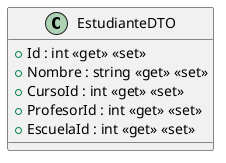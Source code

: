 @startuml
class EstudianteDTO {
    + Id : int <<get>> <<set>>
    + Nombre : string <<get>> <<set>>
    + CursoId : int <<get>> <<set>>
    + ProfesorId : int <<get>> <<set>>
    + EscuelaId : int <<get>> <<set>>
}
@enduml
